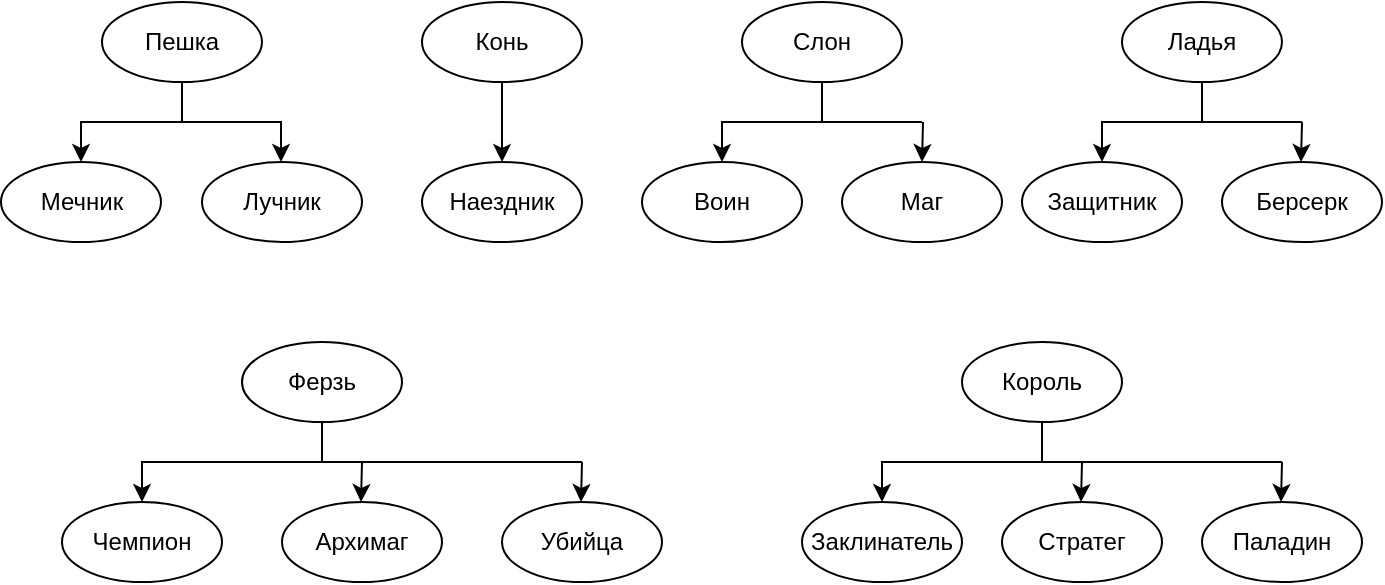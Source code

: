 <mxfile pages="1" version="11.1.4" type="device"><diagram id="tooix9t24m6JqHa5yp13" name="Page-1"><mxGraphModel dx="1357" dy="331" grid="1" gridSize="10" guides="1" tooltips="1" connect="1" arrows="1" fold="1" page="1" pageScale="1" pageWidth="827" pageHeight="1169" math="0" shadow="0"><root><mxCell id="0"/><mxCell id="1" parent="0"/><mxCell id="JWoNds4ozvhea65saiTR-34" style="edgeStyle=orthogonalEdgeStyle;rounded=0;orthogonalLoop=1;jettySize=auto;html=1;exitX=0.5;exitY=1;exitDx=0;exitDy=0;entryX=0.5;entryY=0;entryDx=0;entryDy=0;" parent="1" source="JWoNds4ozvhea65saiTR-2" target="JWoNds4ozvhea65saiTR-32" edge="1"><mxGeometry relative="1" as="geometry"/></mxCell><mxCell id="JWoNds4ozvhea65saiTR-2" value="Слон" style="ellipse;whiteSpace=wrap;html=1;" parent="1" vertex="1"><mxGeometry x="290" y="110" width="80" height="40" as="geometry"/></mxCell><mxCell id="JWoNds4ozvhea65saiTR-30" style="edgeStyle=orthogonalEdgeStyle;rounded=0;orthogonalLoop=1;jettySize=auto;html=1;exitX=0.5;exitY=1;exitDx=0;exitDy=0;entryX=0.5;entryY=0;entryDx=0;entryDy=0;" parent="1" source="JWoNds4ozvhea65saiTR-3" target="JWoNds4ozvhea65saiTR-27" edge="1"><mxGeometry relative="1" as="geometry"/></mxCell><mxCell id="JWoNds4ozvhea65saiTR-3" value="Конь" style="ellipse;whiteSpace=wrap;html=1;" parent="1" vertex="1"><mxGeometry x="130" y="110" width="80" height="40" as="geometry"/></mxCell><mxCell id="JWoNds4ozvhea65saiTR-22" style="edgeStyle=orthogonalEdgeStyle;rounded=0;orthogonalLoop=1;jettySize=auto;html=1;exitX=0.5;exitY=1;exitDx=0;exitDy=0;entryX=0.5;entryY=0;entryDx=0;entryDy=0;" parent="1" source="JWoNds4ozvhea65saiTR-4" target="JWoNds4ozvhea65saiTR-21" edge="1"><mxGeometry relative="1" as="geometry"/></mxCell><mxCell id="JWoNds4ozvhea65saiTR-4" value="Пешка" style="ellipse;whiteSpace=wrap;html=1;" parent="1" vertex="1"><mxGeometry x="-30" y="110" width="80" height="40" as="geometry"/></mxCell><mxCell id="JWoNds4ozvhea65saiTR-39" style="edgeStyle=orthogonalEdgeStyle;rounded=0;orthogonalLoop=1;jettySize=auto;html=1;exitX=0.5;exitY=1;exitDx=0;exitDy=0;entryX=0.5;entryY=0;entryDx=0;entryDy=0;" parent="1" source="JWoNds4ozvhea65saiTR-5" target="JWoNds4ozvhea65saiTR-37" edge="1"><mxGeometry relative="1" as="geometry"/></mxCell><mxCell id="JWoNds4ozvhea65saiTR-5" value="Ладья" style="ellipse;whiteSpace=wrap;html=1;" parent="1" vertex="1"><mxGeometry x="480" y="110" width="80" height="40" as="geometry"/></mxCell><mxCell id="JWoNds4ozvhea65saiTR-57" style="edgeStyle=orthogonalEdgeStyle;rounded=0;orthogonalLoop=1;jettySize=auto;html=1;exitX=0.5;exitY=1;exitDx=0;exitDy=0;entryX=0.5;entryY=0;entryDx=0;entryDy=0;" parent="1" source="JWoNds4ozvhea65saiTR-6" target="JWoNds4ozvhea65saiTR-46" edge="1"><mxGeometry relative="1" as="geometry"/></mxCell><mxCell id="JWoNds4ozvhea65saiTR-6" value="Король" style="ellipse;whiteSpace=wrap;html=1;" parent="1" vertex="1"><mxGeometry x="400" y="280" width="80" height="40" as="geometry"/></mxCell><mxCell id="JWoNds4ozvhea65saiTR-50" style="edgeStyle=orthogonalEdgeStyle;rounded=0;orthogonalLoop=1;jettySize=auto;html=1;exitX=0.5;exitY=1;exitDx=0;exitDy=0;entryX=0.5;entryY=0;entryDx=0;entryDy=0;" parent="1" source="JWoNds4ozvhea65saiTR-7" target="JWoNds4ozvhea65saiTR-43" edge="1"><mxGeometry relative="1" as="geometry"/></mxCell><mxCell id="JWoNds4ozvhea65saiTR-7" value="Ферзь" style="ellipse;whiteSpace=wrap;html=1;" parent="1" vertex="1"><mxGeometry x="40" y="280" width="80" height="40" as="geometry"/></mxCell><mxCell id="JWoNds4ozvhea65saiTR-20" value="Лучник" style="ellipse;whiteSpace=wrap;html=1;" parent="1" vertex="1"><mxGeometry x="20" y="190" width="80" height="40" as="geometry"/></mxCell><mxCell id="JWoNds4ozvhea65saiTR-21" value="Мечник" style="ellipse;whiteSpace=wrap;html=1;" parent="1" vertex="1"><mxGeometry x="-80.5" y="190" width="80" height="40" as="geometry"/></mxCell><mxCell id="JWoNds4ozvhea65saiTR-24" value="" style="endArrow=classic;html=1;" parent="1" edge="1"><mxGeometry width="50" height="50" relative="1" as="geometry"><mxPoint x="59.5" y="170" as="sourcePoint"/><mxPoint x="59.5" y="190" as="targetPoint"/></mxGeometry></mxCell><mxCell id="JWoNds4ozvhea65saiTR-27" value="Наездник" style="ellipse;whiteSpace=wrap;html=1;" parent="1" vertex="1"><mxGeometry x="130" y="190" width="80" height="40" as="geometry"/></mxCell><mxCell id="JWoNds4ozvhea65saiTR-31" value="" style="endArrow=none;html=1;" parent="1" edge="1"><mxGeometry width="50" height="50" relative="1" as="geometry"><mxPoint x="60" y="170" as="sourcePoint"/><mxPoint x="-20" y="170" as="targetPoint"/></mxGeometry></mxCell><mxCell id="JWoNds4ozvhea65saiTR-32" value="Воин" style="ellipse;whiteSpace=wrap;html=1;" parent="1" vertex="1"><mxGeometry x="240" y="190" width="80" height="40" as="geometry"/></mxCell><mxCell id="JWoNds4ozvhea65saiTR-33" value="Маг" style="ellipse;whiteSpace=wrap;html=1;" parent="1" vertex="1"><mxGeometry x="340" y="190" width="80" height="40" as="geometry"/></mxCell><mxCell id="JWoNds4ozvhea65saiTR-35" value="" style="endArrow=classic;html=1;" parent="1" edge="1"><mxGeometry width="50" height="50" relative="1" as="geometry"><mxPoint x="380.5" y="170" as="sourcePoint"/><mxPoint x="380" y="190" as="targetPoint"/></mxGeometry></mxCell><mxCell id="JWoNds4ozvhea65saiTR-36" value="" style="endArrow=none;html=1;" parent="1" edge="1"><mxGeometry width="50" height="50" relative="1" as="geometry"><mxPoint x="380" y="170" as="sourcePoint"/><mxPoint x="330" y="170" as="targetPoint"/></mxGeometry></mxCell><mxCell id="JWoNds4ozvhea65saiTR-37" value="Защитник" style="ellipse;whiteSpace=wrap;html=1;" parent="1" vertex="1"><mxGeometry x="430" y="190" width="80" height="40" as="geometry"/></mxCell><mxCell id="JWoNds4ozvhea65saiTR-38" value="Берсерк" style="ellipse;whiteSpace=wrap;html=1;" parent="1" vertex="1"><mxGeometry x="530" y="190" width="80" height="40" as="geometry"/></mxCell><mxCell id="JWoNds4ozvhea65saiTR-40" value="" style="endArrow=none;html=1;" parent="1" edge="1"><mxGeometry width="50" height="50" relative="1" as="geometry"><mxPoint x="570" y="170" as="sourcePoint"/><mxPoint x="520" y="170" as="targetPoint"/></mxGeometry></mxCell><mxCell id="JWoNds4ozvhea65saiTR-41" value="" style="endArrow=classic;html=1;" parent="1" edge="1"><mxGeometry width="50" height="50" relative="1" as="geometry"><mxPoint x="570" y="170" as="sourcePoint"/><mxPoint x="569.5" y="190" as="targetPoint"/></mxGeometry></mxCell><mxCell id="JWoNds4ozvhea65saiTR-43" value="Чемпион" style="ellipse;whiteSpace=wrap;html=1;" parent="1" vertex="1"><mxGeometry x="-50" y="360" width="80" height="40" as="geometry"/></mxCell><mxCell id="JWoNds4ozvhea65saiTR-44" value="Архимаг" style="ellipse;whiteSpace=wrap;html=1;" parent="1" vertex="1"><mxGeometry x="60" y="360" width="80" height="40" as="geometry"/></mxCell><mxCell id="JWoNds4ozvhea65saiTR-45" value="Убийца" style="ellipse;whiteSpace=wrap;html=1;" parent="1" vertex="1"><mxGeometry x="170" y="360" width="80" height="40" as="geometry"/></mxCell><mxCell id="JWoNds4ozvhea65saiTR-46" value="Заклинатель" style="ellipse;whiteSpace=wrap;html=1;" parent="1" vertex="1"><mxGeometry x="320" y="360" width="80" height="40" as="geometry"/></mxCell><mxCell id="JWoNds4ozvhea65saiTR-47" value="Стратег" style="ellipse;whiteSpace=wrap;html=1;" parent="1" vertex="1"><mxGeometry x="420" y="360" width="80" height="40" as="geometry"/></mxCell><mxCell id="JWoNds4ozvhea65saiTR-48" value="Паладин&lt;br&gt;" style="ellipse;whiteSpace=wrap;html=1;" parent="1" vertex="1"><mxGeometry x="520" y="360" width="80" height="40" as="geometry"/></mxCell><mxCell id="JWoNds4ozvhea65saiTR-51" value="" style="endArrow=none;html=1;" parent="1" edge="1"><mxGeometry width="50" height="50" relative="1" as="geometry"><mxPoint x="210" y="340" as="sourcePoint"/><mxPoint x="80" y="340" as="targetPoint"/></mxGeometry></mxCell><mxCell id="JWoNds4ozvhea65saiTR-52" value="" style="endArrow=classic;html=1;" parent="1" edge="1"><mxGeometry width="50" height="50" relative="1" as="geometry"><mxPoint x="100.0" y="340.0" as="sourcePoint"/><mxPoint x="99.5" y="360" as="targetPoint"/></mxGeometry></mxCell><mxCell id="JWoNds4ozvhea65saiTR-53" value="" style="endArrow=classic;html=1;" parent="1" edge="1"><mxGeometry width="50" height="50" relative="1" as="geometry"><mxPoint x="210.0" y="340.0" as="sourcePoint"/><mxPoint x="209.5" y="360" as="targetPoint"/></mxGeometry></mxCell><mxCell id="JWoNds4ozvhea65saiTR-54" value="" style="endArrow=classic;html=1;" parent="1" edge="1"><mxGeometry width="50" height="50" relative="1" as="geometry"><mxPoint x="460" y="340" as="sourcePoint"/><mxPoint x="459.5" y="360" as="targetPoint"/></mxGeometry></mxCell><mxCell id="JWoNds4ozvhea65saiTR-55" value="" style="endArrow=classic;html=1;" parent="1" edge="1"><mxGeometry width="50" height="50" relative="1" as="geometry"><mxPoint x="560" y="340" as="sourcePoint"/><mxPoint x="559.5" y="360" as="targetPoint"/></mxGeometry></mxCell><mxCell id="JWoNds4ozvhea65saiTR-56" value="" style="endArrow=none;html=1;" parent="1" edge="1"><mxGeometry width="50" height="50" relative="1" as="geometry"><mxPoint x="560" y="340.0" as="sourcePoint"/><mxPoint x="430" y="340.0" as="targetPoint"/></mxGeometry></mxCell></root></mxGraphModel></diagram></mxfile>